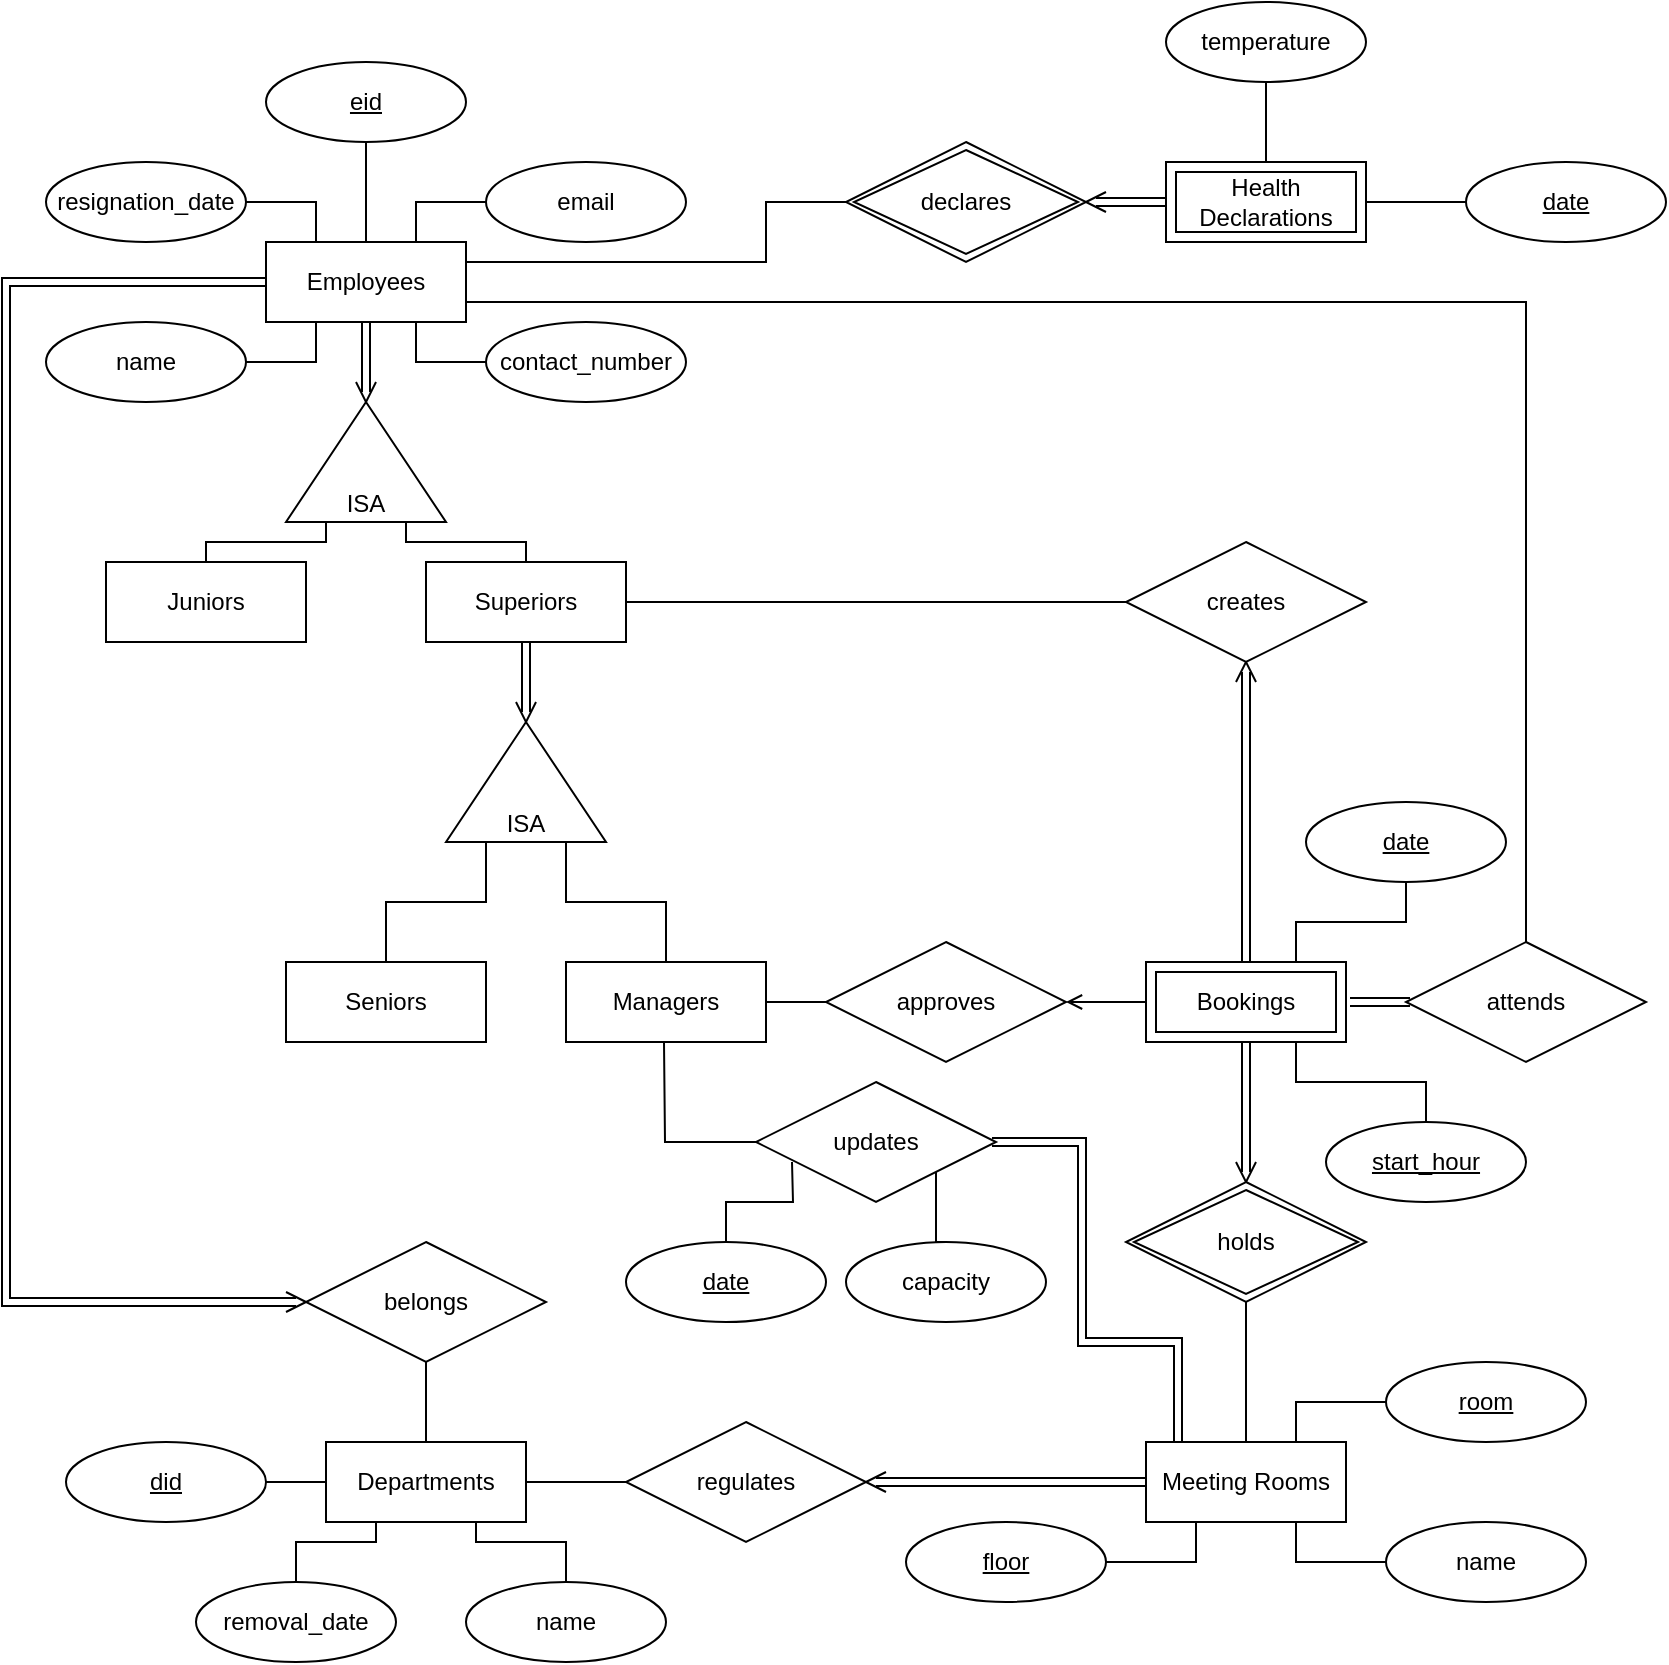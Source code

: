<mxfile version="15.4.1" type="google"><diagram id="R2lEEEUBdFMjLlhIrx00" name="Page-1"><mxGraphModel dx="754" dy="443" grid="1" gridSize="10" guides="1" tooltips="1" connect="1" arrows="1" fold="1" page="1" pageScale="1" pageWidth="850" pageHeight="1100" math="0" shadow="0" extFonts="Permanent Marker^https://fonts.googleapis.com/css?family=Permanent+Marker"><root><mxCell id="0"/><mxCell id="1" parent="0"/><mxCell id="0D0uByYMOpNc_iQ8U12g-67" style="edgeStyle=orthogonalEdgeStyle;rounded=0;orthogonalLoop=1;jettySize=auto;html=1;entryX=0;entryY=0.25;entryDx=0;entryDy=0;endArrow=none;endFill=0;" parent="1" source="0D0uByYMOpNc_iQ8U12g-1" target="0D0uByYMOpNc_iQ8U12g-66" edge="1"><mxGeometry relative="1" as="geometry"/></mxCell><mxCell id="0D0uByYMOpNc_iQ8U12g-1" value="Seniors" style="whiteSpace=wrap;html=1;align=center;" parent="1" vertex="1"><mxGeometry x="150" y="570" width="100" height="40" as="geometry"/></mxCell><mxCell id="0D0uByYMOpNc_iQ8U12g-33" style="edgeStyle=orthogonalEdgeStyle;rounded=0;orthogonalLoop=1;jettySize=auto;html=1;exitX=0.5;exitY=0;exitDx=0;exitDy=0;entryX=0;entryY=0.25;entryDx=0;entryDy=0;endArrow=none;endFill=0;" parent="1" source="0D0uByYMOpNc_iQ8U12g-2" target="0D0uByYMOpNc_iQ8U12g-10" edge="1"><mxGeometry relative="1" as="geometry"><Array as="points"><mxPoint x="110" y="360"/><mxPoint x="170" y="360"/></Array></mxGeometry></mxCell><mxCell id="0D0uByYMOpNc_iQ8U12g-2" value="Juniors" style="whiteSpace=wrap;html=1;align=center;" parent="1" vertex="1"><mxGeometry x="60" y="370" width="100" height="40" as="geometry"/></mxCell><mxCell id="sdohsD43adh8IMulmVAE-13" style="edgeStyle=orthogonalEdgeStyle;rounded=0;orthogonalLoop=1;jettySize=auto;html=1;entryX=0;entryY=0.5;entryDx=0;entryDy=0;endArrow=none;endFill=0;shape=link;" parent="1" source="0D0uByYMOpNc_iQ8U12g-3" edge="1"><mxGeometry relative="1" as="geometry"><mxPoint x="445" y="830" as="targetPoint"/></mxGeometry></mxCell><mxCell id="0D0uByYMOpNc_iQ8U12g-3" value="Meeting Rooms" style="whiteSpace=wrap;html=1;align=center;" parent="1" vertex="1"><mxGeometry x="580" y="810" width="100" height="40" as="geometry"/></mxCell><mxCell id="sdohsD43adh8IMulmVAE-8" style="edgeStyle=orthogonalEdgeStyle;rounded=0;orthogonalLoop=1;jettySize=auto;html=1;entryX=0.5;entryY=1;entryDx=0;entryDy=0;endArrow=none;endFill=0;" parent="1" source="0D0uByYMOpNc_iQ8U12g-4" target="0D0uByYMOpNc_iQ8U12g-82" edge="1"><mxGeometry relative="1" as="geometry"/></mxCell><mxCell id="sdohsD43adh8IMulmVAE-11" style="edgeStyle=orthogonalEdgeStyle;rounded=0;orthogonalLoop=1;jettySize=auto;html=1;entryX=0;entryY=0.5;entryDx=0;entryDy=0;endArrow=none;endFill=0;" parent="1" source="0D0uByYMOpNc_iQ8U12g-4" target="sdohsD43adh8IMulmVAE-10" edge="1"><mxGeometry relative="1" as="geometry"/></mxCell><mxCell id="0D0uByYMOpNc_iQ8U12g-4" value="Departments" style="whiteSpace=wrap;html=1;align=center;" parent="1" vertex="1"><mxGeometry x="170" y="810" width="100" height="40" as="geometry"/></mxCell><mxCell id="sdohsD43adh8IMulmVAE-6" style="edgeStyle=orthogonalEdgeStyle;rounded=0;orthogonalLoop=1;jettySize=auto;html=1;entryX=0;entryY=0.5;entryDx=0;entryDy=0;endArrow=none;endFill=0;shape=link;" parent="1" source="0D0uByYMOpNc_iQ8U12g-5" edge="1"><mxGeometry relative="1" as="geometry"><mxPoint x="190" y="285" as="targetPoint"/></mxGeometry></mxCell><mxCell id="sdohsD43adh8IMulmVAE-14" value="" style="edgeStyle=orthogonalEdgeStyle;rounded=0;orthogonalLoop=1;jettySize=auto;html=1;endArrow=none;endFill=0;" parent="1" source="0D0uByYMOpNc_iQ8U12g-5" target="0D0uByYMOpNc_iQ8U12g-24" edge="1"><mxGeometry relative="1" as="geometry"><Array as="points"><mxPoint x="190" y="200"/><mxPoint x="190" y="200"/></Array></mxGeometry></mxCell><mxCell id="sdohsD43adh8IMulmVAE-16" style="edgeStyle=orthogonalEdgeStyle;rounded=0;orthogonalLoop=1;jettySize=auto;html=1;endArrow=none;endFill=0;shape=link;entryX=0;entryY=0.5;entryDx=0;entryDy=0;" parent="1" source="0D0uByYMOpNc_iQ8U12g-5" edge="1"><mxGeometry relative="1" as="geometry"><mxPoint x="155" y="740" as="targetPoint"/><Array as="points"><mxPoint x="10" y="230"/><mxPoint x="10" y="740"/></Array></mxGeometry></mxCell><mxCell id="0D0uByYMOpNc_iQ8U12g-5" value="Employees" style="whiteSpace=wrap;html=1;align=center;" parent="1" vertex="1"><mxGeometry x="140" y="210" width="100" height="40" as="geometry"/></mxCell><mxCell id="0D0uByYMOpNc_iQ8U12g-68" style="edgeStyle=orthogonalEdgeStyle;rounded=0;orthogonalLoop=1;jettySize=auto;html=1;entryX=0;entryY=0.75;entryDx=0;entryDy=0;endArrow=none;endFill=0;" parent="1" source="0D0uByYMOpNc_iQ8U12g-7" target="0D0uByYMOpNc_iQ8U12g-66" edge="1"><mxGeometry relative="1" as="geometry"/></mxCell><mxCell id="0D0uByYMOpNc_iQ8U12g-7" value="Managers" style="whiteSpace=wrap;html=1;align=center;" parent="1" vertex="1"><mxGeometry x="290" y="570" width="100" height="40" as="geometry"/></mxCell><mxCell id="0D0uByYMOpNc_iQ8U12g-32" style="edgeStyle=orthogonalEdgeStyle;rounded=0;orthogonalLoop=1;jettySize=auto;html=1;exitX=0.5;exitY=0;exitDx=0;exitDy=0;entryX=0;entryY=0.75;entryDx=0;entryDy=0;endArrow=none;endFill=0;" parent="1" source="0D0uByYMOpNc_iQ8U12g-8" target="0D0uByYMOpNc_iQ8U12g-10" edge="1"><mxGeometry relative="1" as="geometry"><Array as="points"><mxPoint x="270" y="360"/><mxPoint x="210" y="360"/></Array></mxGeometry></mxCell><mxCell id="0D0uByYMOpNc_iQ8U12g-92" style="edgeStyle=orthogonalEdgeStyle;rounded=0;orthogonalLoop=1;jettySize=auto;html=1;entryX=0;entryY=0.5;entryDx=0;entryDy=0;endArrow=none;endFill=0;" parent="1" source="0D0uByYMOpNc_iQ8U12g-8" target="0D0uByYMOpNc_iQ8U12g-91" edge="1"><mxGeometry relative="1" as="geometry"/></mxCell><mxCell id="sdohsD43adh8IMulmVAE-7" style="edgeStyle=orthogonalEdgeStyle;shape=link;rounded=0;orthogonalLoop=1;jettySize=auto;html=1;endArrow=none;endFill=0;" parent="1" source="0D0uByYMOpNc_iQ8U12g-8" edge="1"><mxGeometry relative="1" as="geometry"><mxPoint x="270" y="445" as="targetPoint"/></mxGeometry></mxCell><mxCell id="0D0uByYMOpNc_iQ8U12g-8" value="Superiors" style="whiteSpace=wrap;html=1;align=center;" parent="1" vertex="1"><mxGeometry x="220" y="370" width="100" height="40" as="geometry"/></mxCell><mxCell id="0D0uByYMOpNc_iQ8U12g-10" value="ISA" style="triangle;whiteSpace=wrap;html=1;align=center;direction=north;verticalAlign=bottom;" parent="1" vertex="1"><mxGeometry x="150" y="290" width="80" height="60" as="geometry"/></mxCell><mxCell id="0D0uByYMOpNc_iQ8U12g-19" value="" style="edgeStyle=orthogonalEdgeStyle;rounded=0;orthogonalLoop=1;jettySize=auto;html=1;endArrow=none;endFill=0;" parent="1" source="0D0uByYMOpNc_iQ8U12g-16" target="0D0uByYMOpNc_iQ8U12g-4" edge="1"><mxGeometry relative="1" as="geometry"/></mxCell><mxCell id="0D0uByYMOpNc_iQ8U12g-16" value="did" style="ellipse;whiteSpace=wrap;html=1;align=center;fontStyle=4" parent="1" vertex="1"><mxGeometry x="40" y="810" width="100" height="40" as="geometry"/></mxCell><mxCell id="jhzV4ZEvLMsRYvqZPmB_-6" style="edgeStyle=orthogonalEdgeStyle;rounded=0;orthogonalLoop=1;jettySize=auto;html=1;entryX=0.75;entryY=1;entryDx=0;entryDy=0;endArrow=none;endFill=0;" parent="1" source="0D0uByYMOpNc_iQ8U12g-18" target="0D0uByYMOpNc_iQ8U12g-4" edge="1"><mxGeometry relative="1" as="geometry"/></mxCell><mxCell id="0D0uByYMOpNc_iQ8U12g-18" value="name" style="ellipse;whiteSpace=wrap;html=1;align=center;" parent="1" vertex="1"><mxGeometry x="240" y="880" width="100" height="40" as="geometry"/></mxCell><mxCell id="0D0uByYMOpNc_iQ8U12g-31" style="edgeStyle=orthogonalEdgeStyle;rounded=0;orthogonalLoop=1;jettySize=auto;html=1;entryX=0.25;entryY=1;entryDx=0;entryDy=0;endArrow=none;endFill=0;" parent="1" source="0D0uByYMOpNc_iQ8U12g-21" target="0D0uByYMOpNc_iQ8U12g-5" edge="1"><mxGeometry relative="1" as="geometry"/></mxCell><mxCell id="0D0uByYMOpNc_iQ8U12g-21" value="name" style="ellipse;whiteSpace=wrap;html=1;align=center;" parent="1" vertex="1"><mxGeometry x="30" y="250" width="100" height="40" as="geometry"/></mxCell><mxCell id="0D0uByYMOpNc_iQ8U12g-28" style="edgeStyle=orthogonalEdgeStyle;rounded=0;orthogonalLoop=1;jettySize=auto;html=1;exitX=0;exitY=0.5;exitDx=0;exitDy=0;entryX=0.75;entryY=1;entryDx=0;entryDy=0;endArrow=none;endFill=0;" parent="1" source="0D0uByYMOpNc_iQ8U12g-22" target="0D0uByYMOpNc_iQ8U12g-5" edge="1"><mxGeometry relative="1" as="geometry"/></mxCell><mxCell id="0D0uByYMOpNc_iQ8U12g-22" value="contact_number" style="ellipse;whiteSpace=wrap;html=1;align=center;" parent="1" vertex="1"><mxGeometry x="250" y="250" width="100" height="40" as="geometry"/></mxCell><mxCell id="0D0uByYMOpNc_iQ8U12g-29" style="edgeStyle=orthogonalEdgeStyle;rounded=0;orthogonalLoop=1;jettySize=auto;html=1;entryX=0.75;entryY=0;entryDx=0;entryDy=0;endArrow=none;endFill=0;" parent="1" source="0D0uByYMOpNc_iQ8U12g-23" target="0D0uByYMOpNc_iQ8U12g-5" edge="1"><mxGeometry relative="1" as="geometry"/></mxCell><mxCell id="0D0uByYMOpNc_iQ8U12g-23" value="email" style="ellipse;whiteSpace=wrap;html=1;align=center;" parent="1" vertex="1"><mxGeometry x="250" y="170" width="100" height="40" as="geometry"/></mxCell><mxCell id="0D0uByYMOpNc_iQ8U12g-24" value="eid" style="ellipse;whiteSpace=wrap;html=1;align=center;fontStyle=4" parent="1" vertex="1"><mxGeometry x="140" y="120" width="100" height="40" as="geometry"/></mxCell><mxCell id="0D0uByYMOpNc_iQ8U12g-47" style="edgeStyle=orthogonalEdgeStyle;rounded=0;orthogonalLoop=1;jettySize=auto;html=1;entryX=0.75;entryY=1;entryDx=0;entryDy=0;endArrow=none;endFill=0;" parent="1" source="0D0uByYMOpNc_iQ8U12g-41" target="0D0uByYMOpNc_iQ8U12g-3" edge="1"><mxGeometry relative="1" as="geometry"/></mxCell><mxCell id="0D0uByYMOpNc_iQ8U12g-41" value="name" style="ellipse;whiteSpace=wrap;html=1;align=center;" parent="1" vertex="1"><mxGeometry x="700" y="850" width="100" height="40" as="geometry"/></mxCell><mxCell id="0D0uByYMOpNc_iQ8U12g-46" style="edgeStyle=orthogonalEdgeStyle;rounded=0;orthogonalLoop=1;jettySize=auto;html=1;entryX=0.75;entryY=0;entryDx=0;entryDy=0;endArrow=none;endFill=0;" parent="1" source="0D0uByYMOpNc_iQ8U12g-42" target="0D0uByYMOpNc_iQ8U12g-3" edge="1"><mxGeometry relative="1" as="geometry"/></mxCell><mxCell id="0D0uByYMOpNc_iQ8U12g-42" value="room" style="ellipse;whiteSpace=wrap;html=1;align=center;fontStyle=4" parent="1" vertex="1"><mxGeometry x="700" y="770" width="100" height="40" as="geometry"/></mxCell><mxCell id="0D0uByYMOpNc_iQ8U12g-45" style="edgeStyle=orthogonalEdgeStyle;rounded=0;orthogonalLoop=1;jettySize=auto;html=1;endArrow=none;endFill=0;" parent="1" source="0D0uByYMOpNc_iQ8U12g-43" edge="1"><mxGeometry relative="1" as="geometry"><mxPoint x="605" y="850" as="targetPoint"/><Array as="points"><mxPoint x="605" y="870"/></Array></mxGeometry></mxCell><mxCell id="0D0uByYMOpNc_iQ8U12g-43" value="floor" style="ellipse;whiteSpace=wrap;html=1;align=center;fontStyle=4" parent="1" vertex="1"><mxGeometry x="460" y="850" width="100" height="40" as="geometry"/></mxCell><mxCell id="0D0uByYMOpNc_iQ8U12g-118" style="edgeStyle=orthogonalEdgeStyle;rounded=0;orthogonalLoop=1;jettySize=auto;html=1;entryX=0.75;entryY=0;entryDx=0;entryDy=0;endArrow=none;endFill=0;" parent="1" source="0D0uByYMOpNc_iQ8U12g-49" target="0D0uByYMOpNc_iQ8U12g-117" edge="1"><mxGeometry relative="1" as="geometry"/></mxCell><mxCell id="0D0uByYMOpNc_iQ8U12g-49" value="date" style="ellipse;whiteSpace=wrap;html=1;align=center;fontStyle=4" parent="1" vertex="1"><mxGeometry x="660" y="490" width="100" height="40" as="geometry"/></mxCell><mxCell id="0D0uByYMOpNc_iQ8U12g-119" style="edgeStyle=orthogonalEdgeStyle;rounded=0;orthogonalLoop=1;jettySize=auto;html=1;entryX=0.75;entryY=1;entryDx=0;entryDy=0;endArrow=none;endFill=0;" parent="1" source="0D0uByYMOpNc_iQ8U12g-50" target="0D0uByYMOpNc_iQ8U12g-117" edge="1"><mxGeometry relative="1" as="geometry"/></mxCell><mxCell id="0D0uByYMOpNc_iQ8U12g-50" value="start_hour" style="ellipse;whiteSpace=wrap;html=1;align=center;fontStyle=4" parent="1" vertex="1"><mxGeometry x="670" y="650" width="100" height="40" as="geometry"/></mxCell><mxCell id="0D0uByYMOpNc_iQ8U12g-98" style="edgeStyle=orthogonalEdgeStyle;rounded=0;orthogonalLoop=1;jettySize=auto;html=1;entryX=1;entryY=0.75;entryDx=0;entryDy=0;endArrow=none;endFill=0;" parent="1" source="0D0uByYMOpNc_iQ8U12g-53" target="0D0uByYMOpNc_iQ8U12g-5" edge="1"><mxGeometry relative="1" as="geometry"><Array as="points"><mxPoint x="770" y="240"/></Array></mxGeometry></mxCell><mxCell id="0D0uByYMOpNc_iQ8U12g-53" value="attends" style="shape=rhombus;perimeter=rhombusPerimeter;whiteSpace=wrap;html=1;align=center;" parent="1" vertex="1"><mxGeometry x="710" y="560" width="120" height="60" as="geometry"/></mxCell><mxCell id="0D0uByYMOpNc_iQ8U12g-66" value="ISA" style="triangle;whiteSpace=wrap;html=1;align=center;direction=north;verticalAlign=bottom;" parent="1" vertex="1"><mxGeometry x="230" y="450" width="80" height="60" as="geometry"/></mxCell><mxCell id="0D0uByYMOpNc_iQ8U12g-77" value="" style="edgeStyle=orthogonalEdgeStyle;rounded=0;orthogonalLoop=1;jettySize=auto;html=1;endArrow=none;endFill=0;" parent="1" source="0D0uByYMOpNc_iQ8U12g-71" target="0D0uByYMOpNc_iQ8U12g-75" edge="1"><mxGeometry relative="1" as="geometry"/></mxCell><mxCell id="0D0uByYMOpNc_iQ8U12g-71" value="temperature" style="ellipse;whiteSpace=wrap;html=1;align=center;" parent="1" vertex="1"><mxGeometry x="590" y="90" width="100" height="40" as="geometry"/></mxCell><mxCell id="0D0uByYMOpNc_iQ8U12g-76" value="" style="edgeStyle=orthogonalEdgeStyle;rounded=0;orthogonalLoop=1;jettySize=auto;html=1;endArrow=none;endFill=0;" parent="1" source="0D0uByYMOpNc_iQ8U12g-72" target="0D0uByYMOpNc_iQ8U12g-75" edge="1"><mxGeometry relative="1" as="geometry"/></mxCell><mxCell id="0D0uByYMOpNc_iQ8U12g-72" value="date" style="ellipse;whiteSpace=wrap;html=1;align=center;fontStyle=4" parent="1" vertex="1"><mxGeometry x="740" y="170" width="100" height="40" as="geometry"/></mxCell><mxCell id="0D0uByYMOpNc_iQ8U12g-81" style="edgeStyle=orthogonalEdgeStyle;rounded=0;orthogonalLoop=1;jettySize=auto;html=1;entryX=0;entryY=0.5;entryDx=0;entryDy=0;endArrow=none;endFill=0;shape=link;" parent="1" source="0D0uByYMOpNc_iQ8U12g-75" edge="1"><mxGeometry relative="1" as="geometry"><mxPoint x="555" y="190" as="targetPoint"/></mxGeometry></mxCell><mxCell id="0D0uByYMOpNc_iQ8U12g-75" value="Health Declarations" style="shape=ext;margin=3;double=1;whiteSpace=wrap;html=1;align=center;fillColor=#ffffff;" parent="1" vertex="1"><mxGeometry x="590" y="170" width="100" height="40" as="geometry"/></mxCell><mxCell id="0D0uByYMOpNc_iQ8U12g-79" style="edgeStyle=orthogonalEdgeStyle;rounded=0;orthogonalLoop=1;jettySize=auto;html=1;entryX=1;entryY=0.25;entryDx=0;entryDy=0;endArrow=none;endFill=0;" parent="1" source="0D0uByYMOpNc_iQ8U12g-78" target="0D0uByYMOpNc_iQ8U12g-5" edge="1"><mxGeometry relative="1" as="geometry"><Array as="points"><mxPoint x="390" y="190"/><mxPoint x="390" y="220"/></Array></mxGeometry></mxCell><mxCell id="0D0uByYMOpNc_iQ8U12g-78" value="declares" style="shape=rhombus;double=1;perimeter=rhombusPerimeter;whiteSpace=wrap;html=1;align=center;fillColor=#ffffff;" parent="1" vertex="1"><mxGeometry x="430" y="160" width="120" height="60" as="geometry"/></mxCell><mxCell id="0D0uByYMOpNc_iQ8U12g-82" value="belongs" style="shape=rhombus;perimeter=rhombusPerimeter;whiteSpace=wrap;html=1;align=center;fillColor=#FFFFFF;" parent="1" vertex="1"><mxGeometry x="160" y="710" width="120" height="60" as="geometry"/></mxCell><mxCell id="0D0uByYMOpNc_iQ8U12g-114" style="edgeStyle=orthogonalEdgeStyle;rounded=0;orthogonalLoop=1;jettySize=auto;html=1;entryX=0;entryY=0.5;entryDx=0;entryDy=0;endArrow=none;endFill=0;shape=link;" parent="1" edge="1"><mxGeometry relative="1" as="geometry"><mxPoint x="630" y="610" as="sourcePoint"/><mxPoint x="630" y="675" as="targetPoint"/></mxGeometry></mxCell><mxCell id="0D0uByYMOpNc_iQ8U12g-95" value="" style="edgeStyle=orthogonalEdgeStyle;rounded=0;orthogonalLoop=1;jettySize=auto;html=1;endArrow=none;endFill=0;" parent="1" source="0D0uByYMOpNc_iQ8U12g-90" target="0D0uByYMOpNc_iQ8U12g-7" edge="1"><mxGeometry relative="1" as="geometry"/></mxCell><mxCell id="0D0uByYMOpNc_iQ8U12g-90" value="approves" style="shape=rhombus;perimeter=rhombusPerimeter;whiteSpace=wrap;html=1;align=center;fillColor=#FFFFFF;" parent="1" vertex="1"><mxGeometry x="420" y="560" width="120" height="60" as="geometry"/></mxCell><mxCell id="0D0uByYMOpNc_iQ8U12g-91" value="creates" style="shape=rhombus;perimeter=rhombusPerimeter;whiteSpace=wrap;html=1;align=center;fillColor=#FFFFFF;" parent="1" vertex="1"><mxGeometry x="570" y="360" width="120" height="60" as="geometry"/></mxCell><mxCell id="0D0uByYMOpNc_iQ8U12g-112" style="edgeStyle=orthogonalEdgeStyle;shape=link;rounded=0;orthogonalLoop=1;jettySize=auto;html=1;entryX=0.5;entryY=0;entryDx=0;entryDy=0;endArrow=none;endFill=0;" parent="1" edge="1"><mxGeometry relative="1" as="geometry"><mxPoint x="630" y="570" as="targetPoint"/><mxPoint x="630" y="425" as="sourcePoint"/></mxGeometry></mxCell><mxCell id="0D0uByYMOpNc_iQ8U12g-115" value="holds" style="shape=rhombus;double=1;perimeter=rhombusPerimeter;whiteSpace=wrap;html=1;align=center;fillColor=#FFFFFF;" parent="1" vertex="1"><mxGeometry x="570" y="680" width="120" height="60" as="geometry"/></mxCell><mxCell id="sdohsD43adh8IMulmVAE-1" value="" style="edgeStyle=orthogonalEdgeStyle;rounded=0;orthogonalLoop=1;jettySize=auto;html=1;endArrow=open;endFill=0;" parent="1" source="0D0uByYMOpNc_iQ8U12g-117" target="0D0uByYMOpNc_iQ8U12g-90" edge="1"><mxGeometry relative="1" as="geometry"/></mxCell><mxCell id="0D0uByYMOpNc_iQ8U12g-117" value="Bookings" style="shape=ext;margin=3;double=1;whiteSpace=wrap;html=1;align=center;fillColor=#FFFFFF;" parent="1" vertex="1"><mxGeometry x="580" y="570" width="100" height="40" as="geometry"/></mxCell><mxCell id="sdohsD43adh8IMulmVAE-15" style="edgeStyle=orthogonalEdgeStyle;rounded=0;orthogonalLoop=1;jettySize=auto;html=1;entryX=0.25;entryY=0;entryDx=0;entryDy=0;endArrow=none;endFill=0;" parent="1" source="0D0uByYMOpNc_iQ8U12g-120" target="0D0uByYMOpNc_iQ8U12g-5" edge="1"><mxGeometry relative="1" as="geometry"/></mxCell><mxCell id="0D0uByYMOpNc_iQ8U12g-120" value="resignation_date" style="ellipse;whiteSpace=wrap;html=1;align=center;fontStyle=0" parent="1" vertex="1"><mxGeometry x="30" y="170" width="100" height="40" as="geometry"/></mxCell><mxCell id="sdohsD43adh8IMulmVAE-10" value="regulates" style="shape=rhombus;perimeter=rhombusPerimeter;whiteSpace=wrap;html=1;align=center;fillColor=#FFFFFF;" parent="1" vertex="1"><mxGeometry x="320" y="800" width="120" height="60" as="geometry"/></mxCell><mxCell id="saESY-_zcAumq6KxcScg-4" value="" style="group" parent="1" vertex="1" connectable="0"><mxGeometry x="265" y="440" width="10" height="10" as="geometry"/></mxCell><mxCell id="saESY-_zcAumq6KxcScg-2" value="" style="endArrow=none;html=1;" parent="saESY-_zcAumq6KxcScg-4" edge="1"><mxGeometry width="50" height="50" relative="1" as="geometry"><mxPoint x="5" y="10" as="sourcePoint"/><mxPoint x="10" as="targetPoint"/></mxGeometry></mxCell><mxCell id="saESY-_zcAumq6KxcScg-3" value="" style="endArrow=none;html=1;" parent="saESY-_zcAumq6KxcScg-4" edge="1"><mxGeometry width="50" height="50" relative="1" as="geometry"><mxPoint x="5" y="10" as="sourcePoint"/><mxPoint as="targetPoint"/></mxGeometry></mxCell><mxCell id="saESY-_zcAumq6KxcScg-5" value="" style="group" parent="1" vertex="1" connectable="0"><mxGeometry x="185" y="280" width="10" height="10" as="geometry"/></mxCell><mxCell id="saESY-_zcAumq6KxcScg-6" value="" style="endArrow=none;html=1;" parent="saESY-_zcAumq6KxcScg-5" edge="1"><mxGeometry width="50" height="50" relative="1" as="geometry"><mxPoint x="5" y="10" as="sourcePoint"/><mxPoint x="10" as="targetPoint"/><Array as="points"><mxPoint x="5" y="10"/></Array></mxGeometry></mxCell><mxCell id="saESY-_zcAumq6KxcScg-7" value="" style="endArrow=none;html=1;" parent="saESY-_zcAumq6KxcScg-5" edge="1"><mxGeometry width="50" height="50" relative="1" as="geometry"><mxPoint x="5" y="10" as="sourcePoint"/><mxPoint as="targetPoint"/></mxGeometry></mxCell><mxCell id="saESY-_zcAumq6KxcScg-8" value="" style="group;direction=east;rotation=-180;" parent="1" vertex="1" connectable="0"><mxGeometry x="550" y="185" width="10" height="10" as="geometry"/></mxCell><mxCell id="saESY-_zcAumq6KxcScg-9" value="" style="endArrow=none;html=1;" parent="saESY-_zcAumq6KxcScg-8" edge="1"><mxGeometry width="50" height="50" relative="1" as="geometry"><mxPoint y="5" as="sourcePoint"/><mxPoint x="10" y="10" as="targetPoint"/></mxGeometry></mxCell><mxCell id="saESY-_zcAumq6KxcScg-10" value="" style="endArrow=none;html=1;" parent="saESY-_zcAumq6KxcScg-8" edge="1"><mxGeometry width="50" height="50" relative="1" as="geometry"><mxPoint y="5" as="sourcePoint"/><mxPoint x="10" as="targetPoint"/></mxGeometry></mxCell><mxCell id="saESY-_zcAumq6KxcScg-11" value="" style="group;rotation=-180;" parent="1" vertex="1" connectable="0"><mxGeometry x="440" y="825" width="10" height="10" as="geometry"/></mxCell><mxCell id="saESY-_zcAumq6KxcScg-12" value="" style="endArrow=none;html=1;" parent="saESY-_zcAumq6KxcScg-11" edge="1"><mxGeometry width="50" height="50" relative="1" as="geometry"><mxPoint y="5" as="sourcePoint"/><mxPoint x="10" y="10" as="targetPoint"/></mxGeometry></mxCell><mxCell id="saESY-_zcAumq6KxcScg-13" value="" style="endArrow=none;html=1;" parent="saESY-_zcAumq6KxcScg-11" edge="1"><mxGeometry width="50" height="50" relative="1" as="geometry"><mxPoint y="5" as="sourcePoint"/><mxPoint x="10" as="targetPoint"/></mxGeometry></mxCell><mxCell id="saESY-_zcAumq6KxcScg-14" value="" style="group;rotation=-90;" parent="1" vertex="1" connectable="0"><mxGeometry x="150" y="735" width="10" height="10" as="geometry"/></mxCell><mxCell id="saESY-_zcAumq6KxcScg-15" value="" style="endArrow=none;html=1;" parent="saESY-_zcAumq6KxcScg-14" edge="1"><mxGeometry width="50" height="50" relative="1" as="geometry"><mxPoint x="10" y="5" as="sourcePoint"/><mxPoint as="targetPoint"/></mxGeometry></mxCell><mxCell id="saESY-_zcAumq6KxcScg-16" value="" style="endArrow=none;html=1;" parent="saESY-_zcAumq6KxcScg-14" edge="1"><mxGeometry width="50" height="50" relative="1" as="geometry"><mxPoint x="10" y="5" as="sourcePoint"/><mxPoint y="10" as="targetPoint"/></mxGeometry></mxCell><mxCell id="saESY-_zcAumq6KxcScg-17" value="" style="group;rotation=-180;" parent="1" vertex="1" connectable="0"><mxGeometry x="625" y="420" width="10" height="10" as="geometry"/></mxCell><mxCell id="saESY-_zcAumq6KxcScg-18" value="" style="endArrow=none;html=1;" parent="saESY-_zcAumq6KxcScg-17" edge="1"><mxGeometry width="50" height="50" relative="1" as="geometry"><mxPoint x="5" as="sourcePoint"/><mxPoint y="10" as="targetPoint"/></mxGeometry></mxCell><mxCell id="saESY-_zcAumq6KxcScg-19" value="" style="endArrow=none;html=1;" parent="saESY-_zcAumq6KxcScg-17" edge="1"><mxGeometry width="50" height="50" relative="1" as="geometry"><mxPoint x="5" as="sourcePoint"/><mxPoint x="10" y="10" as="targetPoint"/></mxGeometry></mxCell><mxCell id="saESY-_zcAumq6KxcScg-20" value="" style="group" parent="1" vertex="1" connectable="0"><mxGeometry x="625" y="670" width="10" height="10" as="geometry"/></mxCell><mxCell id="saESY-_zcAumq6KxcScg-21" value="" style="endArrow=none;html=1;" parent="saESY-_zcAumq6KxcScg-20" edge="1"><mxGeometry width="50" height="50" relative="1" as="geometry"><mxPoint x="5" y="10" as="sourcePoint"/><mxPoint x="10" as="targetPoint"/></mxGeometry></mxCell><mxCell id="saESY-_zcAumq6KxcScg-22" value="" style="endArrow=none;html=1;" parent="saESY-_zcAumq6KxcScg-20" edge="1"><mxGeometry width="50" height="50" relative="1" as="geometry"><mxPoint x="5" y="10" as="sourcePoint"/><mxPoint as="targetPoint"/></mxGeometry></mxCell><mxCell id="jhzV4ZEvLMsRYvqZPmB_-5" style="edgeStyle=orthogonalEdgeStyle;rounded=0;orthogonalLoop=1;jettySize=auto;html=1;entryX=0.25;entryY=1;entryDx=0;entryDy=0;endArrow=none;endFill=0;" parent="1" source="jhzV4ZEvLMsRYvqZPmB_-3" target="0D0uByYMOpNc_iQ8U12g-4" edge="1"><mxGeometry relative="1" as="geometry"/></mxCell><mxCell id="jhzV4ZEvLMsRYvqZPmB_-3" value="removal_date" style="ellipse;whiteSpace=wrap;html=1;align=center;" parent="1" vertex="1"><mxGeometry x="105" y="880" width="100" height="40" as="geometry"/></mxCell><mxCell id="loBcZvS6hXZblXe_3l4g-1" value="" style="endArrow=none;html=1;entryX=0.5;entryY=1;entryDx=0;entryDy=0;exitX=0.5;exitY=0;exitDx=0;exitDy=0;" parent="1" source="0D0uByYMOpNc_iQ8U12g-3" target="0D0uByYMOpNc_iQ8U12g-115" edge="1"><mxGeometry width="50" height="50" relative="1" as="geometry"><mxPoint x="400" y="720" as="sourcePoint"/><mxPoint x="450" y="670" as="targetPoint"/></mxGeometry></mxCell><mxCell id="VCs4tJE3u4iYw3Q32kJY-2" value="" style="shape=link;html=1;rounded=0;edgeStyle=orthogonalEdgeStyle;" parent="1" edge="1"><mxGeometry relative="1" as="geometry"><mxPoint x="682" y="590" as="sourcePoint"/><mxPoint x="712" y="590" as="targetPoint"/></mxGeometry></mxCell><mxCell id="VCs4tJE3u4iYw3Q32kJY-5" value="updates" style="shape=rhombus;perimeter=rhombusPerimeter;whiteSpace=wrap;html=1;align=center;fillColor=#FFFFFF;" parent="1" vertex="1"><mxGeometry x="385" y="630" width="120" height="60" as="geometry"/></mxCell><mxCell id="VCs4tJE3u4iYw3Q32kJY-7" value="" style="shape=link;html=1;rounded=0;edgeStyle=orthogonalEdgeStyle;exitX=1;exitY=0.5;exitDx=0;exitDy=0;" parent="1" edge="1"><mxGeometry relative="1" as="geometry"><mxPoint x="503" y="660" as="sourcePoint"/><mxPoint x="596" y="810" as="targetPoint"/><Array as="points"><mxPoint x="548" y="660"/><mxPoint x="548" y="760"/><mxPoint x="596" y="760"/></Array></mxGeometry></mxCell><mxCell id="VCs4tJE3u4iYw3Q32kJY-9" style="edgeStyle=orthogonalEdgeStyle;rounded=0;orthogonalLoop=1;jettySize=auto;html=1;entryX=0.5;entryY=1;entryDx=0;entryDy=0;endArrow=none;endFill=0;exitX=0;exitY=0.5;exitDx=0;exitDy=0;" parent="1" source="VCs4tJE3u4iYw3Q32kJY-5" edge="1"><mxGeometry relative="1" as="geometry"><mxPoint x="339" y="650" as="sourcePoint"/><mxPoint x="339" y="610" as="targetPoint"/></mxGeometry></mxCell><mxCell id="VCs4tJE3u4iYw3Q32kJY-10" value="date" style="ellipse;whiteSpace=wrap;html=1;align=center;fontStyle=4" parent="1" vertex="1"><mxGeometry x="320" y="710" width="100" height="40" as="geometry"/></mxCell><mxCell id="VCs4tJE3u4iYw3Q32kJY-11" value="capacity" style="ellipse;whiteSpace=wrap;html=1;align=center;" parent="1" vertex="1"><mxGeometry x="430" y="710" width="100" height="40" as="geometry"/></mxCell><mxCell id="VCs4tJE3u4iYw3Q32kJY-12" style="edgeStyle=orthogonalEdgeStyle;rounded=0;orthogonalLoop=1;jettySize=auto;html=1;entryX=0.75;entryY=1;entryDx=0;entryDy=0;endArrow=none;endFill=0;exitX=0.5;exitY=0;exitDx=0;exitDy=0;" parent="1" source="VCs4tJE3u4iYw3Q32kJY-10" edge="1"><mxGeometry relative="1" as="geometry"><mxPoint x="448" y="700" as="sourcePoint"/><mxPoint x="403" y="670" as="targetPoint"/></mxGeometry></mxCell><mxCell id="VCs4tJE3u4iYw3Q32kJY-13" style="edgeStyle=orthogonalEdgeStyle;rounded=0;orthogonalLoop=1;jettySize=auto;html=1;entryX=1;entryY=1;entryDx=0;entryDy=0;endArrow=none;endFill=0;exitX=0.5;exitY=0;exitDx=0;exitDy=0;" parent="1" source="VCs4tJE3u4iYw3Q32kJY-11" target="VCs4tJE3u4iYw3Q32kJY-5" edge="1"><mxGeometry relative="1" as="geometry"><mxPoint x="475" y="710" as="sourcePoint"/><mxPoint x="413" y="680" as="targetPoint"/></mxGeometry></mxCell></root></mxGraphModel></diagram></mxfile>